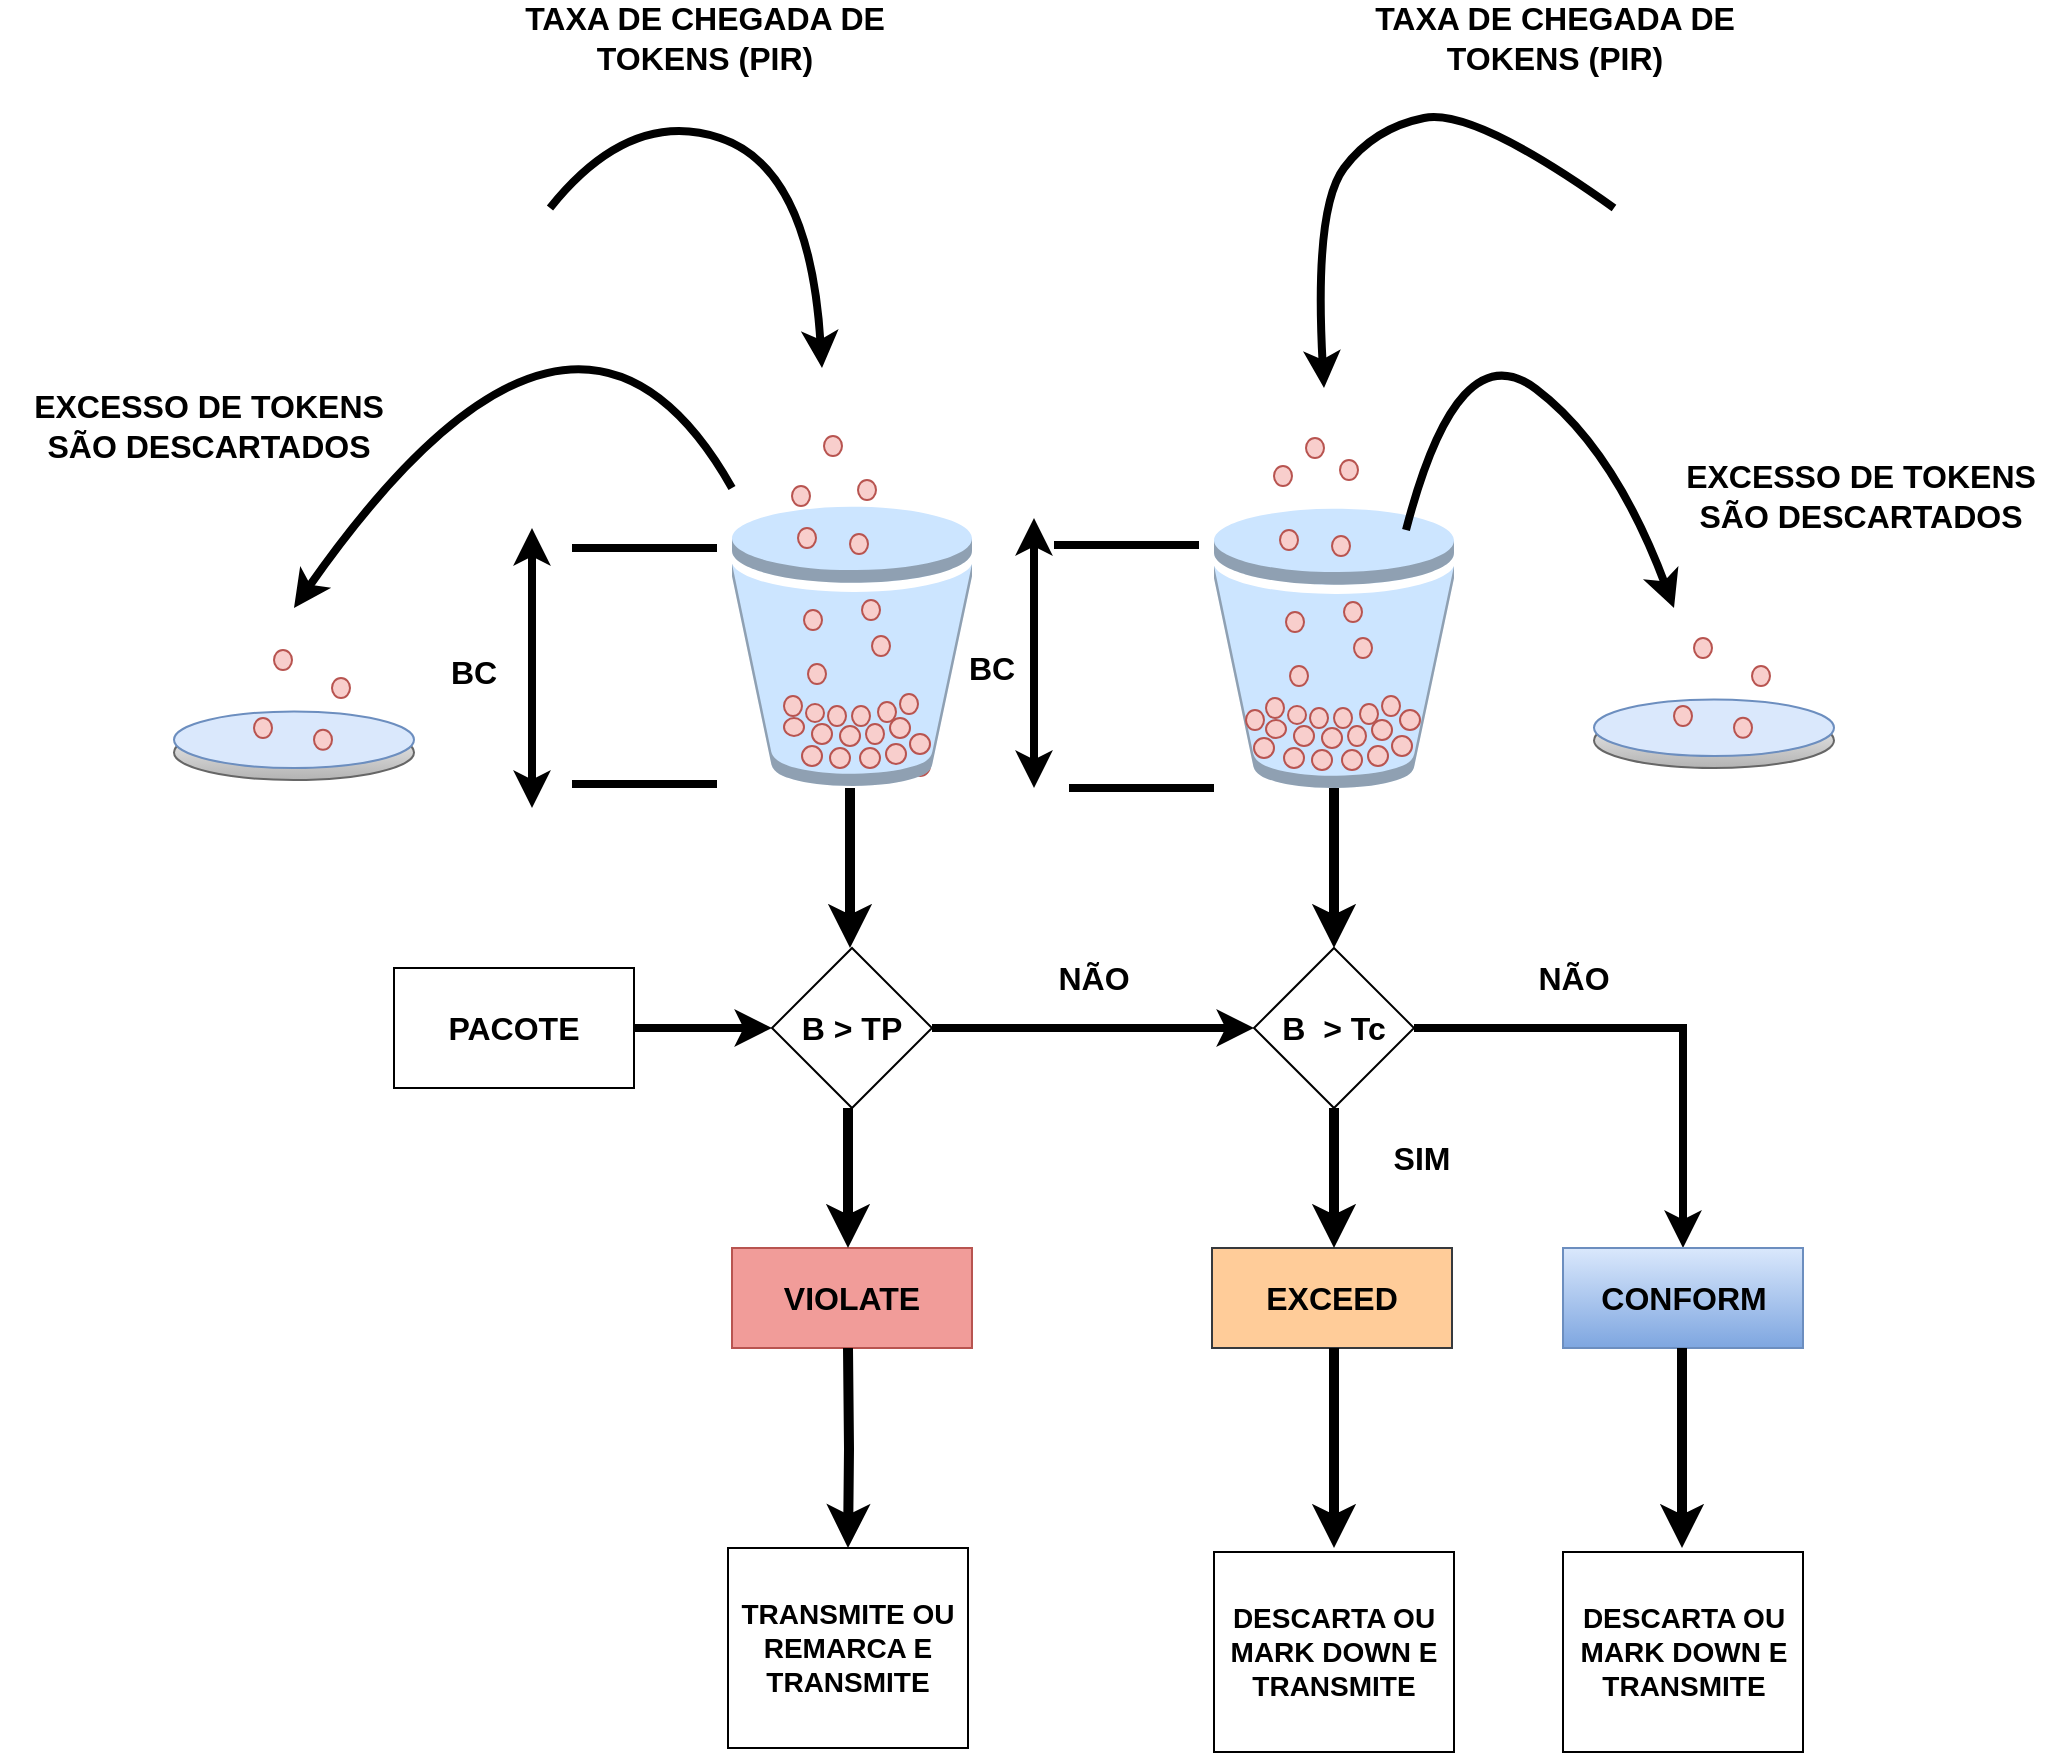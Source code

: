 <mxfile version="22.1.11" type="device">
  <diagram name="Página-1" id="gfXvwMwO8J3uMLfQ2I3N">
    <mxGraphModel dx="2005" dy="790" grid="1" gridSize="10" guides="1" tooltips="1" connect="1" arrows="1" fold="1" page="1" pageScale="1" pageWidth="827" pageHeight="1169" math="0" shadow="0">
      <root>
        <mxCell id="0" />
        <mxCell id="1" parent="0" />
        <mxCell id="si9-qn1wK8jNwR91AMCl-46" value="" style="edgeStyle=orthogonalEdgeStyle;rounded=0;orthogonalLoop=1;jettySize=auto;html=1;strokeWidth=5;" parent="1" source="I5zigu2aDJ0kDBNzwxJA-1" target="si9-qn1wK8jNwR91AMCl-47" edge="1">
          <mxGeometry relative="1" as="geometry">
            <mxPoint x="440" y="490" as="targetPoint" />
          </mxGeometry>
        </mxCell>
        <mxCell id="I5zigu2aDJ0kDBNzwxJA-1" value="" style="outlineConnect=0;dashed=0;verticalLabelPosition=bottom;verticalAlign=top;align=center;html=1;shape=mxgraph.aws3.bucket;fillColor=#cce5ff;strokeColor=#36393d;" parent="1" vertex="1">
          <mxGeometry x="380" y="320" width="120" height="140" as="geometry" />
        </mxCell>
        <mxCell id="I5zigu2aDJ0kDBNzwxJA-3" value="" style="ellipse;whiteSpace=wrap;html=1;aspect=fixed;fillColor=#f8cecc;strokeColor=#b85450;" parent="1" vertex="1">
          <mxGeometry x="400" y="435" width="10" height="10" as="geometry" />
        </mxCell>
        <mxCell id="I5zigu2aDJ0kDBNzwxJA-13" value="" style="ellipse;whiteSpace=wrap;html=1;aspect=fixed;fillColor=#f8cecc;strokeColor=#b85450;" parent="1" vertex="1">
          <mxGeometry x="444" y="441" width="10" height="10" as="geometry" />
        </mxCell>
        <mxCell id="I5zigu2aDJ0kDBNzwxJA-17" value="" style="ellipse;whiteSpace=wrap;html=1;aspect=fixed;fillColor=#f8cecc;strokeColor=#b85450;" parent="1" vertex="1">
          <mxGeometry x="415" y="440" width="10" height="10" as="geometry" />
        </mxCell>
        <mxCell id="I5zigu2aDJ0kDBNzwxJA-18" value="" style="ellipse;whiteSpace=wrap;html=1;aspect=fixed;fillColor=#f8cecc;strokeColor=#b85450;" parent="1" vertex="1">
          <mxGeometry x="429" y="441" width="10" height="10" as="geometry" />
        </mxCell>
        <mxCell id="I5zigu2aDJ0kDBNzwxJA-19" value="" style="ellipse;whiteSpace=wrap;html=1;aspect=fixed;fillColor=#f8cecc;strokeColor=#b85450;" parent="1" vertex="1">
          <mxGeometry x="457" y="439" width="10" height="10" as="geometry" />
        </mxCell>
        <mxCell id="I5zigu2aDJ0kDBNzwxJA-20" value="" style="ellipse;whiteSpace=wrap;html=1;aspect=fixed;fillColor=#f8cecc;strokeColor=#b85450;" parent="1" vertex="1">
          <mxGeometry x="469" y="434" width="10" height="10" as="geometry" />
        </mxCell>
        <mxCell id="I5zigu2aDJ0kDBNzwxJA-21" value="" style="ellipse;whiteSpace=wrap;html=1;aspect=fixed;fillColor=#f8cecc;strokeColor=#b85450;" parent="1" vertex="1">
          <mxGeometry x="459" y="426" width="10" height="10" as="geometry" />
        </mxCell>
        <mxCell id="I5zigu2aDJ0kDBNzwxJA-22" value="" style="ellipse;whiteSpace=wrap;html=1;aspect=fixed;fillColor=#f8cecc;strokeColor=#b85450;" parent="1" vertex="1">
          <mxGeometry x="447" y="429" width="9" height="10" as="geometry" />
        </mxCell>
        <mxCell id="I5zigu2aDJ0kDBNzwxJA-23" value="" style="ellipse;whiteSpace=wrap;html=1;aspect=fixed;fillColor=#f8cecc;strokeColor=#b85450;" parent="1" vertex="1">
          <mxGeometry x="434" y="430" width="10" height="10" as="geometry" />
        </mxCell>
        <mxCell id="I5zigu2aDJ0kDBNzwxJA-24" value="" style="ellipse;whiteSpace=wrap;html=1;aspect=fixed;fillColor=#f8cecc;strokeColor=#b85450;" parent="1" vertex="1">
          <mxGeometry x="420" y="429" width="10" height="10" as="geometry" />
        </mxCell>
        <mxCell id="I5zigu2aDJ0kDBNzwxJA-25" value="" style="ellipse;whiteSpace=wrap;html=1;aspect=fixed;fillColor=#f8cecc;strokeColor=#b85450;" parent="1" vertex="1">
          <mxGeometry x="406" y="426" width="10" height="9" as="geometry" />
        </mxCell>
        <mxCell id="I5zigu2aDJ0kDBNzwxJA-26" value="" style="ellipse;whiteSpace=wrap;html=1;aspect=fixed;fillColor=#f8cecc;strokeColor=#b85450;" parent="1" vertex="1">
          <mxGeometry x="473" y="421" width="10" height="10" as="geometry" />
        </mxCell>
        <mxCell id="I5zigu2aDJ0kDBNzwxJA-27" value="" style="ellipse;whiteSpace=wrap;html=1;aspect=fixed;fillColor=#f8cecc;strokeColor=#b85450;" parent="1" vertex="1">
          <mxGeometry x="396" y="421" width="9" height="10" as="geometry" />
        </mxCell>
        <mxCell id="I5zigu2aDJ0kDBNzwxJA-28" value="" style="ellipse;whiteSpace=wrap;html=1;aspect=fixed;fillColor=#f8cecc;strokeColor=#b85450;" parent="1" vertex="1">
          <mxGeometry x="406" y="415" width="9" height="10" as="geometry" />
        </mxCell>
        <mxCell id="I5zigu2aDJ0kDBNzwxJA-29" value="" style="ellipse;whiteSpace=wrap;html=1;aspect=fixed;fillColor=#f8cecc;strokeColor=#b85450;" parent="1" vertex="1">
          <mxGeometry x="417" y="419" width="9" height="9" as="geometry" />
        </mxCell>
        <mxCell id="I5zigu2aDJ0kDBNzwxJA-30" value="" style="ellipse;whiteSpace=wrap;html=1;aspect=fixed;fillColor=#f8cecc;strokeColor=#b85450;" parent="1" vertex="1">
          <mxGeometry x="428" y="420" width="9" height="10" as="geometry" />
        </mxCell>
        <mxCell id="I5zigu2aDJ0kDBNzwxJA-31" value="" style="ellipse;whiteSpace=wrap;html=1;aspect=fixed;fillColor=#f8cecc;strokeColor=#b85450;" parent="1" vertex="1">
          <mxGeometry x="440" y="420" width="9" height="10" as="geometry" />
        </mxCell>
        <mxCell id="I5zigu2aDJ0kDBNzwxJA-32" value="" style="ellipse;whiteSpace=wrap;html=1;aspect=fixed;fillColor=#f8cecc;strokeColor=#b85450;" parent="1" vertex="1">
          <mxGeometry x="453" y="418" width="9" height="10" as="geometry" />
        </mxCell>
        <mxCell id="I5zigu2aDJ0kDBNzwxJA-33" value="" style="ellipse;whiteSpace=wrap;html=1;aspect=fixed;fillColor=#f8cecc;strokeColor=#b85450;" parent="1" vertex="1">
          <mxGeometry x="464" y="414" width="9" height="10" as="geometry" />
        </mxCell>
        <mxCell id="I5zigu2aDJ0kDBNzwxJA-34" value="" style="ellipse;whiteSpace=wrap;html=1;aspect=fixed;fillColor=#f8cecc;strokeColor=#b85450;" parent="1" vertex="1">
          <mxGeometry x="418" y="399" width="9" height="10" as="geometry" />
        </mxCell>
        <mxCell id="I5zigu2aDJ0kDBNzwxJA-35" value="" style="ellipse;whiteSpace=wrap;html=1;aspect=fixed;fillColor=#f8cecc;strokeColor=#b85450;" parent="1" vertex="1">
          <mxGeometry x="450" y="385" width="9" height="10" as="geometry" />
        </mxCell>
        <mxCell id="I5zigu2aDJ0kDBNzwxJA-36" value="" style="ellipse;whiteSpace=wrap;html=1;aspect=fixed;fillColor=#f8cecc;strokeColor=#b85450;" parent="1" vertex="1">
          <mxGeometry x="416" y="372" width="9" height="10" as="geometry" />
        </mxCell>
        <mxCell id="I5zigu2aDJ0kDBNzwxJA-37" value="" style="ellipse;whiteSpace=wrap;html=1;aspect=fixed;fillColor=#f8cecc;strokeColor=#b85450;" parent="1" vertex="1">
          <mxGeometry x="445" y="367" width="9" height="10" as="geometry" />
        </mxCell>
        <mxCell id="I5zigu2aDJ0kDBNzwxJA-38" value="" style="ellipse;whiteSpace=wrap;html=1;aspect=fixed;fillColor=#f8cecc;strokeColor=#b85450;" parent="1" vertex="1">
          <mxGeometry x="439" y="334" width="9" height="10" as="geometry" />
        </mxCell>
        <mxCell id="I5zigu2aDJ0kDBNzwxJA-39" value="" style="ellipse;whiteSpace=wrap;html=1;aspect=fixed;fillColor=#f8cecc;strokeColor=#b85450;" parent="1" vertex="1">
          <mxGeometry x="413" y="331" width="9" height="10" as="geometry" />
        </mxCell>
        <mxCell id="I5zigu2aDJ0kDBNzwxJA-40" value="" style="ellipse;whiteSpace=wrap;html=1;aspect=fixed;fillColor=#f8cecc;strokeColor=#b85450;" parent="1" vertex="1">
          <mxGeometry x="410" y="299" width="9" height="10" as="geometry" />
        </mxCell>
        <mxCell id="I5zigu2aDJ0kDBNzwxJA-41" value="" style="ellipse;whiteSpace=wrap;html=1;aspect=fixed;fillColor=#f8cecc;strokeColor=#b85450;" parent="1" vertex="1">
          <mxGeometry x="426" y="285" width="9" height="10" as="geometry" />
        </mxCell>
        <mxCell id="I5zigu2aDJ0kDBNzwxJA-42" value="" style="ellipse;whiteSpace=wrap;html=1;aspect=fixed;fillColor=#f8cecc;strokeColor=#b85450;" parent="1" vertex="1">
          <mxGeometry x="443" y="296" width="9" height="10" as="geometry" />
        </mxCell>
        <mxCell id="I5zigu2aDJ0kDBNzwxJA-44" value="" style="curved=1;endArrow=classic;html=1;rounded=0;strokeWidth=4;" parent="1" edge="1">
          <mxGeometry width="50" height="50" relative="1" as="geometry">
            <mxPoint x="48" y="170" as="sourcePoint" />
            <mxPoint x="184" y="250" as="targetPoint" />
            <Array as="points">
              <mxPoint x="88" y="120" />
              <mxPoint x="178" y="150" />
            </Array>
          </mxGeometry>
        </mxCell>
        <mxCell id="I5zigu2aDJ0kDBNzwxJA-45" value="" style="endArrow=classic;startArrow=classic;html=1;rounded=0;strokeWidth=4;" parent="1" edge="1">
          <mxGeometry width="50" height="50" relative="1" as="geometry">
            <mxPoint x="290" y="460" as="sourcePoint" />
            <mxPoint x="290" y="325" as="targetPoint" />
          </mxGeometry>
        </mxCell>
        <mxCell id="I5zigu2aDJ0kDBNzwxJA-46" value="BC" style="text;html=1;strokeColor=none;fillColor=none;align=center;verticalAlign=middle;whiteSpace=wrap;rounded=0;fontSize=16;fontStyle=1" parent="1" vertex="1">
          <mxGeometry x="239" y="385" width="60" height="30" as="geometry" />
        </mxCell>
        <mxCell id="I5zigu2aDJ0kDBNzwxJA-47" value="" style="curved=1;endArrow=classic;html=1;rounded=0;strokeWidth=4;" parent="1" edge="1">
          <mxGeometry width="50" height="50" relative="1" as="geometry">
            <mxPoint x="476" y="331" as="sourcePoint" />
            <mxPoint x="610" y="370" as="targetPoint" />
            <Array as="points">
              <mxPoint x="502" y="231" />
              <mxPoint x="580" y="290" />
            </Array>
          </mxGeometry>
        </mxCell>
        <mxCell id="I5zigu2aDJ0kDBNzwxJA-49" value="" style="ellipse;whiteSpace=wrap;html=1;fillColor=#f5f5f5;strokeColor=#666666;gradientColor=#b3b3b3;" parent="1" vertex="1">
          <mxGeometry x="570" y="422.5" width="120" height="27.5" as="geometry" />
        </mxCell>
        <mxCell id="I5zigu2aDJ0kDBNzwxJA-48" value="" style="ellipse;whiteSpace=wrap;html=1;fillColor=#dae8fc;strokeColor=#6c8ebf;" parent="1" vertex="1">
          <mxGeometry x="570" y="415.75" width="120" height="28.25" as="geometry" />
        </mxCell>
        <mxCell id="I5zigu2aDJ0kDBNzwxJA-50" value="" style="ellipse;whiteSpace=wrap;html=1;aspect=fixed;fillColor=#f8cecc;strokeColor=#b85450;" parent="1" vertex="1">
          <mxGeometry x="620" y="385" width="9" height="10" as="geometry" />
        </mxCell>
        <mxCell id="I5zigu2aDJ0kDBNzwxJA-51" value="" style="ellipse;whiteSpace=wrap;html=1;aspect=fixed;fillColor=#f8cecc;strokeColor=#b85450;" parent="1" vertex="1">
          <mxGeometry x="610" y="419" width="9" height="10" as="geometry" />
        </mxCell>
        <mxCell id="I5zigu2aDJ0kDBNzwxJA-52" value="" style="ellipse;whiteSpace=wrap;html=1;aspect=fixed;fillColor=#f8cecc;strokeColor=#b85450;" parent="1" vertex="1">
          <mxGeometry x="640" y="424.88" width="9" height="10" as="geometry" />
        </mxCell>
        <mxCell id="I5zigu2aDJ0kDBNzwxJA-53" value="" style="ellipse;whiteSpace=wrap;html=1;aspect=fixed;fillColor=#f8cecc;strokeColor=#b85450;" parent="1" vertex="1">
          <mxGeometry x="649" y="399" width="9" height="10" as="geometry" />
        </mxCell>
        <mxCell id="I5zigu2aDJ0kDBNzwxJA-54" value="EXCESSO DE TOKENS SÃO DESCARTADOS" style="text;html=1;strokeColor=none;fillColor=none;align=center;verticalAlign=middle;whiteSpace=wrap;rounded=0;fontSize=16;fontStyle=1" parent="1" vertex="1">
          <mxGeometry x="600" y="299" width="206.5" height="30" as="geometry" />
        </mxCell>
        <mxCell id="si9-qn1wK8jNwR91AMCl-6" value="" style="ellipse;whiteSpace=wrap;html=1;aspect=fixed;fillColor=#f8cecc;strokeColor=#b85450;" parent="1" vertex="1">
          <mxGeometry x="228" y="444" width="10" height="10" as="geometry" />
        </mxCell>
        <mxCell id="si9-qn1wK8jNwR91AMCl-7" value="" style="ellipse;whiteSpace=wrap;html=1;aspect=fixed;fillColor=#f8cecc;strokeColor=#b85450;" parent="1" vertex="1">
          <mxGeometry x="218" y="436" width="10" height="10" as="geometry" />
        </mxCell>
        <mxCell id="si9-qn1wK8jNwR91AMCl-8" value="" style="ellipse;whiteSpace=wrap;html=1;aspect=fixed;fillColor=#f8cecc;strokeColor=#b85450;" parent="1" vertex="1">
          <mxGeometry x="206" y="439" width="9" height="10" as="geometry" />
        </mxCell>
        <mxCell id="si9-qn1wK8jNwR91AMCl-9" value="" style="ellipse;whiteSpace=wrap;html=1;aspect=fixed;fillColor=#f8cecc;strokeColor=#b85450;" parent="1" vertex="1">
          <mxGeometry x="193" y="440" width="10" height="10" as="geometry" />
        </mxCell>
        <mxCell id="si9-qn1wK8jNwR91AMCl-10" value="" style="ellipse;whiteSpace=wrap;html=1;aspect=fixed;fillColor=#f8cecc;strokeColor=#b85450;" parent="1" vertex="1">
          <mxGeometry x="179" y="439" width="10" height="10" as="geometry" />
        </mxCell>
        <mxCell id="si9-qn1wK8jNwR91AMCl-11" value="" style="ellipse;whiteSpace=wrap;html=1;aspect=fixed;fillColor=#f8cecc;strokeColor=#b85450;" parent="1" vertex="1">
          <mxGeometry x="165" y="436" width="10" height="9" as="geometry" />
        </mxCell>
        <mxCell id="si9-qn1wK8jNwR91AMCl-12" value="" style="ellipse;whiteSpace=wrap;html=1;aspect=fixed;fillColor=#f8cecc;strokeColor=#b85450;" parent="1" vertex="1">
          <mxGeometry x="165" y="425" width="9" height="10" as="geometry" />
        </mxCell>
        <mxCell id="si9-qn1wK8jNwR91AMCl-13" value="" style="ellipse;whiteSpace=wrap;html=1;aspect=fixed;fillColor=#f8cecc;strokeColor=#b85450;" parent="1" vertex="1">
          <mxGeometry x="176" y="429" width="9" height="9" as="geometry" />
        </mxCell>
        <mxCell id="si9-qn1wK8jNwR91AMCl-14" value="" style="ellipse;whiteSpace=wrap;html=1;aspect=fixed;fillColor=#f8cecc;strokeColor=#b85450;" parent="1" vertex="1">
          <mxGeometry x="187" y="430" width="9" height="10" as="geometry" />
        </mxCell>
        <mxCell id="si9-qn1wK8jNwR91AMCl-15" value="" style="ellipse;whiteSpace=wrap;html=1;aspect=fixed;fillColor=#f8cecc;strokeColor=#b85450;" parent="1" vertex="1">
          <mxGeometry x="199" y="430" width="9" height="10" as="geometry" />
        </mxCell>
        <mxCell id="si9-qn1wK8jNwR91AMCl-16" value="" style="ellipse;whiteSpace=wrap;html=1;aspect=fixed;fillColor=#f8cecc;strokeColor=#b85450;" parent="1" vertex="1">
          <mxGeometry x="212" y="428" width="9" height="10" as="geometry" />
        </mxCell>
        <mxCell id="si9-qn1wK8jNwR91AMCl-17" value="" style="ellipse;whiteSpace=wrap;html=1;aspect=fixed;fillColor=#f8cecc;strokeColor=#b85450;" parent="1" vertex="1">
          <mxGeometry x="223" y="424" width="9" height="10" as="geometry" />
        </mxCell>
        <mxCell id="si9-qn1wK8jNwR91AMCl-18" value="" style="ellipse;whiteSpace=wrap;html=1;aspect=fixed;fillColor=#f8cecc;strokeColor=#b85450;" parent="1" vertex="1">
          <mxGeometry x="177" y="409" width="9" height="10" as="geometry" />
        </mxCell>
        <mxCell id="si9-qn1wK8jNwR91AMCl-19" value="" style="ellipse;whiteSpace=wrap;html=1;aspect=fixed;fillColor=#f8cecc;strokeColor=#b85450;" parent="1" vertex="1">
          <mxGeometry x="209" y="395" width="9" height="10" as="geometry" />
        </mxCell>
        <mxCell id="si9-qn1wK8jNwR91AMCl-20" value="" style="ellipse;whiteSpace=wrap;html=1;aspect=fixed;fillColor=#f8cecc;strokeColor=#b85450;" parent="1" vertex="1">
          <mxGeometry x="175" y="382" width="9" height="10" as="geometry" />
        </mxCell>
        <mxCell id="si9-qn1wK8jNwR91AMCl-21" value="" style="ellipse;whiteSpace=wrap;html=1;aspect=fixed;fillColor=#f8cecc;strokeColor=#b85450;" parent="1" vertex="1">
          <mxGeometry x="204" y="377" width="9" height="10" as="geometry" />
        </mxCell>
        <mxCell id="si9-qn1wK8jNwR91AMCl-22" value="" style="ellipse;whiteSpace=wrap;html=1;aspect=fixed;fillColor=#f8cecc;strokeColor=#b85450;" parent="1" vertex="1">
          <mxGeometry x="198" y="344" width="9" height="10" as="geometry" />
        </mxCell>
        <mxCell id="si9-qn1wK8jNwR91AMCl-23" value="" style="ellipse;whiteSpace=wrap;html=1;aspect=fixed;fillColor=#f8cecc;strokeColor=#b85450;" parent="1" vertex="1">
          <mxGeometry x="172" y="341" width="9" height="10" as="geometry" />
        </mxCell>
        <mxCell id="si9-qn1wK8jNwR91AMCl-24" value="" style="ellipse;whiteSpace=wrap;html=1;aspect=fixed;fillColor=#f8cecc;strokeColor=#b85450;" parent="1" vertex="1">
          <mxGeometry x="169" y="309" width="9" height="10" as="geometry" />
        </mxCell>
        <mxCell id="si9-qn1wK8jNwR91AMCl-26" value="" style="ellipse;whiteSpace=wrap;html=1;aspect=fixed;fillColor=#f8cecc;strokeColor=#b85450;" parent="1" vertex="1">
          <mxGeometry x="202" y="306" width="9" height="10" as="geometry" />
        </mxCell>
        <mxCell id="si9-qn1wK8jNwR91AMCl-31" value="" style="endArrow=none;html=1;rounded=0;strokeWidth=4;" parent="1" edge="1">
          <mxGeometry width="50" height="50" relative="1" as="geometry">
            <mxPoint x="372.5" y="338.5" as="sourcePoint" />
            <mxPoint x="300" y="338.5" as="targetPoint" />
          </mxGeometry>
        </mxCell>
        <mxCell id="si9-qn1wK8jNwR91AMCl-32" value="" style="endArrow=none;html=1;rounded=0;strokeWidth=4;" parent="1" edge="1">
          <mxGeometry width="50" height="50" relative="1" as="geometry">
            <mxPoint x="380" y="460" as="sourcePoint" />
            <mxPoint x="307.5" y="460" as="targetPoint" />
          </mxGeometry>
        </mxCell>
        <mxCell id="si9-qn1wK8jNwR91AMCl-33" value="BC" style="text;html=1;strokeColor=none;fillColor=none;align=center;verticalAlign=middle;whiteSpace=wrap;rounded=0;fontSize=16;fontStyle=1" parent="1" vertex="1">
          <mxGeometry x="-20" y="387" width="60" height="30" as="geometry" />
        </mxCell>
        <mxCell id="si9-qn1wK8jNwR91AMCl-35" value="TAXA DE CHEGADA DE TOKENS (PIR)" style="text;html=1;strokeColor=none;fillColor=none;align=center;verticalAlign=middle;whiteSpace=wrap;rounded=0;fontSize=16;fontStyle=1" parent="1" vertex="1">
          <mxGeometry x="21.5" y="70" width="206.5" height="30" as="geometry" />
        </mxCell>
        <mxCell id="si9-qn1wK8jNwR91AMCl-39" value="" style="edgeStyle=orthogonalEdgeStyle;rounded=0;orthogonalLoop=1;jettySize=auto;html=1;strokeWidth=4;" parent="1" source="si9-qn1wK8jNwR91AMCl-37" target="si9-qn1wK8jNwR91AMCl-38" edge="1">
          <mxGeometry relative="1" as="geometry" />
        </mxCell>
        <mxCell id="si9-qn1wK8jNwR91AMCl-37" value="&lt;font style=&quot;font-size: 16px;&quot;&gt;&lt;b&gt;PACOTE&lt;/b&gt;&lt;/font&gt;" style="rounded=0;whiteSpace=wrap;html=1;" parent="1" vertex="1">
          <mxGeometry x="-30" y="550" width="120" height="60" as="geometry" />
        </mxCell>
        <mxCell id="si9-qn1wK8jNwR91AMCl-48" value="" style="edgeStyle=orthogonalEdgeStyle;rounded=0;orthogonalLoop=1;jettySize=auto;html=1;strokeWidth=4;" parent="1" source="si9-qn1wK8jNwR91AMCl-38" target="si9-qn1wK8jNwR91AMCl-47" edge="1">
          <mxGeometry relative="1" as="geometry" />
        </mxCell>
        <mxCell id="si9-qn1wK8jNwR91AMCl-38" value="&lt;font style=&quot;font-size: 16px;&quot;&gt;&lt;b&gt;B &amp;gt; TP&lt;/b&gt;&lt;/font&gt;" style="rhombus;whiteSpace=wrap;html=1;" parent="1" vertex="1">
          <mxGeometry x="159" y="540" width="80" height="80" as="geometry" />
        </mxCell>
        <mxCell id="si9-qn1wK8jNwR91AMCl-56" value="" style="edgeStyle=orthogonalEdgeStyle;rounded=0;orthogonalLoop=1;jettySize=auto;html=1;entryX=0.5;entryY=0;entryDx=0;entryDy=0;strokeWidth=4;" parent="1" source="si9-qn1wK8jNwR91AMCl-47" target="si9-qn1wK8jNwR91AMCl-54" edge="1">
          <mxGeometry relative="1" as="geometry">
            <mxPoint x="620" y="580" as="targetPoint" />
          </mxGeometry>
        </mxCell>
        <mxCell id="si9-qn1wK8jNwR91AMCl-47" value="&lt;font style=&quot;font-size: 16px;&quot;&gt;&lt;b&gt;B&amp;nbsp; &amp;gt; Tc&lt;/b&gt;&lt;/font&gt;" style="rhombus;whiteSpace=wrap;html=1;" parent="1" vertex="1">
          <mxGeometry x="400" y="540" width="80" height="80" as="geometry" />
        </mxCell>
        <mxCell id="si9-qn1wK8jNwR91AMCl-52" value="&lt;font style=&quot;font-size: 16px;&quot;&gt;&lt;b&gt;EXCEED&lt;/b&gt;&lt;/font&gt;" style="rounded=0;whiteSpace=wrap;html=1;fillColor=#ffcc99;strokeColor=#36393d;" parent="1" vertex="1">
          <mxGeometry x="379" y="690" width="120" height="50" as="geometry" />
        </mxCell>
        <mxCell id="si9-qn1wK8jNwR91AMCl-53" value="&lt;font style=&quot;font-size: 16px;&quot;&gt;&lt;b&gt;VIOLATE&lt;/b&gt;&lt;/font&gt;" style="rounded=0;whiteSpace=wrap;html=1;fillColor=#F19C99;strokeColor=#b85450;" parent="1" vertex="1">
          <mxGeometry x="139" y="690" width="120" height="50" as="geometry" />
        </mxCell>
        <mxCell id="si9-qn1wK8jNwR91AMCl-54" value="&lt;font style=&quot;font-size: 16px;&quot;&gt;&lt;b&gt;CONFORM&lt;/b&gt;&lt;/font&gt;" style="rounded=0;whiteSpace=wrap;html=1;fillColor=#dae8fc;gradientColor=#7ea6e0;strokeColor=#6c8ebf;" parent="1" vertex="1">
          <mxGeometry x="554.5" y="690" width="120" height="50" as="geometry" />
        </mxCell>
        <mxCell id="si9-qn1wK8jNwR91AMCl-60" value="" style="edgeStyle=orthogonalEdgeStyle;rounded=0;orthogonalLoop=1;jettySize=auto;html=1;strokeWidth=5;" parent="1" edge="1">
          <mxGeometry relative="1" as="geometry">
            <mxPoint x="440" y="620" as="sourcePoint" />
            <mxPoint x="440" y="690" as="targetPoint" />
          </mxGeometry>
        </mxCell>
        <mxCell id="si9-qn1wK8jNwR91AMCl-61" value="" style="edgeStyle=orthogonalEdgeStyle;rounded=0;orthogonalLoop=1;jettySize=auto;html=1;strokeWidth=5;" parent="1" edge="1">
          <mxGeometry relative="1" as="geometry">
            <mxPoint x="197" y="620" as="sourcePoint" />
            <mxPoint x="197" y="690" as="targetPoint" />
          </mxGeometry>
        </mxCell>
        <mxCell id="si9-qn1wK8jNwR91AMCl-62" value="&lt;font style=&quot;font-size: 14px;&quot;&gt;&lt;b&gt;TRANSMITE OU REMARCA E TRANSMITE&lt;/b&gt;&lt;/font&gt;" style="rounded=0;whiteSpace=wrap;html=1;" parent="1" vertex="1">
          <mxGeometry x="137" y="840" width="120" height="100" as="geometry" />
        </mxCell>
        <mxCell id="si9-qn1wK8jNwR91AMCl-63" value="&lt;font style=&quot;font-size: 14px;&quot;&gt;&lt;b&gt;DESCARTA OU MARK DOWN E TRANSMITE&lt;/b&gt;&lt;/font&gt;" style="rounded=0;whiteSpace=wrap;html=1;" parent="1" vertex="1">
          <mxGeometry x="554.5" y="842" width="120" height="100" as="geometry" />
        </mxCell>
        <mxCell id="si9-qn1wK8jNwR91AMCl-64" value="&lt;font style=&quot;font-size: 14px;&quot;&gt;&lt;b&gt;DESCARTA OU MARK DOWN E TRANSMITE&lt;/b&gt;&lt;/font&gt;" style="rounded=0;whiteSpace=wrap;html=1;" parent="1" vertex="1">
          <mxGeometry x="380" y="842" width="120" height="100" as="geometry" />
        </mxCell>
        <mxCell id="si9-qn1wK8jNwR91AMCl-65" value="" style="edgeStyle=orthogonalEdgeStyle;rounded=0;orthogonalLoop=1;jettySize=auto;html=1;strokeWidth=5;entryX=0.5;entryY=0;entryDx=0;entryDy=0;" parent="1" target="si9-qn1wK8jNwR91AMCl-62" edge="1">
          <mxGeometry relative="1" as="geometry">
            <mxPoint x="197" y="740" as="sourcePoint" />
            <mxPoint x="197" y="810" as="targetPoint" />
          </mxGeometry>
        </mxCell>
        <mxCell id="si9-qn1wK8jNwR91AMCl-66" value="" style="edgeStyle=orthogonalEdgeStyle;rounded=0;orthogonalLoop=1;jettySize=auto;html=1;strokeWidth=5;entryX=0.5;entryY=0;entryDx=0;entryDy=0;" parent="1" edge="1">
          <mxGeometry relative="1" as="geometry">
            <mxPoint x="440" y="740" as="sourcePoint" />
            <mxPoint x="440" y="840" as="targetPoint" />
          </mxGeometry>
        </mxCell>
        <mxCell id="si9-qn1wK8jNwR91AMCl-67" value="" style="edgeStyle=orthogonalEdgeStyle;rounded=0;orthogonalLoop=1;jettySize=auto;html=1;strokeWidth=5;entryX=0.5;entryY=0;entryDx=0;entryDy=0;" parent="1" edge="1">
          <mxGeometry relative="1" as="geometry">
            <mxPoint x="614" y="740" as="sourcePoint" />
            <mxPoint x="614" y="840" as="targetPoint" />
          </mxGeometry>
        </mxCell>
        <mxCell id="FZpDeppqZuRJlLYiNd4R-2" value="" style="edgeStyle=orthogonalEdgeStyle;rounded=0;orthogonalLoop=1;jettySize=auto;html=1;strokeWidth=5;" parent="1" edge="1">
          <mxGeometry relative="1" as="geometry">
            <mxPoint x="198" y="540" as="targetPoint" />
            <mxPoint x="198" y="460" as="sourcePoint" />
          </mxGeometry>
        </mxCell>
        <mxCell id="FZpDeppqZuRJlLYiNd4R-34" value="" style="outlineConnect=0;dashed=0;verticalLabelPosition=bottom;verticalAlign=top;align=center;html=1;shape=mxgraph.aws3.bucket;fillColor=#cce5ff;strokeColor=#36393d;" parent="1" vertex="1">
          <mxGeometry x="139" y="319" width="120" height="140" as="geometry" />
        </mxCell>
        <mxCell id="FZpDeppqZuRJlLYiNd4R-35" value="" style="ellipse;whiteSpace=wrap;html=1;aspect=fixed;fillColor=#f8cecc;strokeColor=#b85450;" parent="1" vertex="1">
          <mxGeometry x="203" y="440" width="10" height="10" as="geometry" />
        </mxCell>
        <mxCell id="FZpDeppqZuRJlLYiNd4R-36" value="" style="ellipse;whiteSpace=wrap;html=1;aspect=fixed;fillColor=#f8cecc;strokeColor=#b85450;" parent="1" vertex="1">
          <mxGeometry x="174" y="439" width="10" height="10" as="geometry" />
        </mxCell>
        <mxCell id="FZpDeppqZuRJlLYiNd4R-37" value="" style="ellipse;whiteSpace=wrap;html=1;aspect=fixed;fillColor=#f8cecc;strokeColor=#b85450;" parent="1" vertex="1">
          <mxGeometry x="188" y="440" width="10" height="10" as="geometry" />
        </mxCell>
        <mxCell id="FZpDeppqZuRJlLYiNd4R-38" value="" style="ellipse;whiteSpace=wrap;html=1;aspect=fixed;fillColor=#f8cecc;strokeColor=#b85450;" parent="1" vertex="1">
          <mxGeometry x="216" y="438" width="10" height="10" as="geometry" />
        </mxCell>
        <mxCell id="FZpDeppqZuRJlLYiNd4R-39" value="" style="ellipse;whiteSpace=wrap;html=1;aspect=fixed;fillColor=#f8cecc;strokeColor=#b85450;" parent="1" vertex="1">
          <mxGeometry x="228" y="433" width="10" height="10" as="geometry" />
        </mxCell>
        <mxCell id="FZpDeppqZuRJlLYiNd4R-40" value="" style="ellipse;whiteSpace=wrap;html=1;aspect=fixed;fillColor=#f8cecc;strokeColor=#b85450;" parent="1" vertex="1">
          <mxGeometry x="218" y="425" width="10" height="10" as="geometry" />
        </mxCell>
        <mxCell id="FZpDeppqZuRJlLYiNd4R-41" value="" style="ellipse;whiteSpace=wrap;html=1;aspect=fixed;fillColor=#f8cecc;strokeColor=#b85450;" parent="1" vertex="1">
          <mxGeometry x="206" y="428" width="9" height="10" as="geometry" />
        </mxCell>
        <mxCell id="FZpDeppqZuRJlLYiNd4R-42" value="" style="ellipse;whiteSpace=wrap;html=1;aspect=fixed;fillColor=#f8cecc;strokeColor=#b85450;" parent="1" vertex="1">
          <mxGeometry x="193" y="429" width="10" height="10" as="geometry" />
        </mxCell>
        <mxCell id="FZpDeppqZuRJlLYiNd4R-43" value="" style="ellipse;whiteSpace=wrap;html=1;aspect=fixed;fillColor=#f8cecc;strokeColor=#b85450;" parent="1" vertex="1">
          <mxGeometry x="179" y="428" width="10" height="10" as="geometry" />
        </mxCell>
        <mxCell id="FZpDeppqZuRJlLYiNd4R-44" value="" style="ellipse;whiteSpace=wrap;html=1;aspect=fixed;fillColor=#f8cecc;strokeColor=#b85450;" parent="1" vertex="1">
          <mxGeometry x="165" y="425" width="10" height="9" as="geometry" />
        </mxCell>
        <mxCell id="FZpDeppqZuRJlLYiNd4R-45" value="" style="ellipse;whiteSpace=wrap;html=1;aspect=fixed;fillColor=#f8cecc;strokeColor=#b85450;" parent="1" vertex="1">
          <mxGeometry x="165" y="414" width="9" height="10" as="geometry" />
        </mxCell>
        <mxCell id="FZpDeppqZuRJlLYiNd4R-46" value="" style="ellipse;whiteSpace=wrap;html=1;aspect=fixed;fillColor=#f8cecc;strokeColor=#b85450;" parent="1" vertex="1">
          <mxGeometry x="176" y="418" width="9" height="9" as="geometry" />
        </mxCell>
        <mxCell id="FZpDeppqZuRJlLYiNd4R-47" value="" style="ellipse;whiteSpace=wrap;html=1;aspect=fixed;fillColor=#f8cecc;strokeColor=#b85450;" parent="1" vertex="1">
          <mxGeometry x="187" y="419" width="9" height="10" as="geometry" />
        </mxCell>
        <mxCell id="FZpDeppqZuRJlLYiNd4R-48" value="" style="ellipse;whiteSpace=wrap;html=1;aspect=fixed;fillColor=#f8cecc;strokeColor=#b85450;" parent="1" vertex="1">
          <mxGeometry x="199" y="419" width="9" height="10" as="geometry" />
        </mxCell>
        <mxCell id="FZpDeppqZuRJlLYiNd4R-49" value="" style="ellipse;whiteSpace=wrap;html=1;aspect=fixed;fillColor=#f8cecc;strokeColor=#b85450;" parent="1" vertex="1">
          <mxGeometry x="212" y="417" width="9" height="10" as="geometry" />
        </mxCell>
        <mxCell id="FZpDeppqZuRJlLYiNd4R-50" value="" style="ellipse;whiteSpace=wrap;html=1;aspect=fixed;fillColor=#f8cecc;strokeColor=#b85450;" parent="1" vertex="1">
          <mxGeometry x="223" y="413" width="9" height="10" as="geometry" />
        </mxCell>
        <mxCell id="FZpDeppqZuRJlLYiNd4R-51" value="" style="ellipse;whiteSpace=wrap;html=1;aspect=fixed;fillColor=#f8cecc;strokeColor=#b85450;" parent="1" vertex="1">
          <mxGeometry x="177" y="398" width="9" height="10" as="geometry" />
        </mxCell>
        <mxCell id="FZpDeppqZuRJlLYiNd4R-52" value="" style="ellipse;whiteSpace=wrap;html=1;aspect=fixed;fillColor=#f8cecc;strokeColor=#b85450;" parent="1" vertex="1">
          <mxGeometry x="209" y="384" width="9" height="10" as="geometry" />
        </mxCell>
        <mxCell id="FZpDeppqZuRJlLYiNd4R-53" value="" style="ellipse;whiteSpace=wrap;html=1;aspect=fixed;fillColor=#f8cecc;strokeColor=#b85450;" parent="1" vertex="1">
          <mxGeometry x="175" y="371" width="9" height="10" as="geometry" />
        </mxCell>
        <mxCell id="FZpDeppqZuRJlLYiNd4R-54" value="" style="ellipse;whiteSpace=wrap;html=1;aspect=fixed;fillColor=#f8cecc;strokeColor=#b85450;" parent="1" vertex="1">
          <mxGeometry x="204" y="366" width="9" height="10" as="geometry" />
        </mxCell>
        <mxCell id="FZpDeppqZuRJlLYiNd4R-55" value="" style="ellipse;whiteSpace=wrap;html=1;aspect=fixed;fillColor=#f8cecc;strokeColor=#b85450;" parent="1" vertex="1">
          <mxGeometry x="198" y="333" width="9" height="10" as="geometry" />
        </mxCell>
        <mxCell id="FZpDeppqZuRJlLYiNd4R-56" value="" style="ellipse;whiteSpace=wrap;html=1;aspect=fixed;fillColor=#f8cecc;strokeColor=#b85450;" parent="1" vertex="1">
          <mxGeometry x="172" y="330" width="9" height="10" as="geometry" />
        </mxCell>
        <mxCell id="FZpDeppqZuRJlLYiNd4R-58" value="" style="ellipse;whiteSpace=wrap;html=1;aspect=fixed;fillColor=#f8cecc;strokeColor=#b85450;" parent="1" vertex="1">
          <mxGeometry x="185" y="284" width="9" height="10" as="geometry" />
        </mxCell>
        <mxCell id="FZpDeppqZuRJlLYiNd4R-60" value="" style="endArrow=classic;startArrow=classic;html=1;rounded=0;strokeWidth=4;" parent="1" edge="1">
          <mxGeometry width="50" height="50" relative="1" as="geometry">
            <mxPoint x="39" y="470" as="sourcePoint" />
            <mxPoint x="39" y="330" as="targetPoint" />
          </mxGeometry>
        </mxCell>
        <mxCell id="FZpDeppqZuRJlLYiNd4R-61" value="" style="endArrow=none;html=1;rounded=0;strokeWidth=4;" parent="1" edge="1">
          <mxGeometry width="50" height="50" relative="1" as="geometry">
            <mxPoint x="131.5" y="340" as="sourcePoint" />
            <mxPoint x="59" y="340" as="targetPoint" />
          </mxGeometry>
        </mxCell>
        <mxCell id="FZpDeppqZuRJlLYiNd4R-62" value="" style="endArrow=none;html=1;rounded=0;strokeWidth=4;" parent="1" edge="1">
          <mxGeometry width="50" height="50" relative="1" as="geometry">
            <mxPoint x="131.5" y="458" as="sourcePoint" />
            <mxPoint x="59" y="458" as="targetPoint" />
          </mxGeometry>
        </mxCell>
        <mxCell id="FZpDeppqZuRJlLYiNd4R-64" value="" style="curved=1;endArrow=classic;html=1;rounded=0;strokeWidth=4;" parent="1" edge="1">
          <mxGeometry width="50" height="50" relative="1" as="geometry">
            <mxPoint x="139" y="310" as="sourcePoint" />
            <mxPoint x="-80" y="370" as="targetPoint" />
            <Array as="points">
              <mxPoint x="60" y="170" />
            </Array>
          </mxGeometry>
        </mxCell>
        <mxCell id="FZpDeppqZuRJlLYiNd4R-66" value="" style="ellipse;whiteSpace=wrap;html=1;fillColor=#f5f5f5;strokeColor=#666666;gradientColor=#b3b3b3;" parent="1" vertex="1">
          <mxGeometry x="-140" y="428.5" width="120" height="27.5" as="geometry" />
        </mxCell>
        <mxCell id="FZpDeppqZuRJlLYiNd4R-67" value="" style="ellipse;whiteSpace=wrap;html=1;fillColor=#dae8fc;strokeColor=#6c8ebf;" parent="1" vertex="1">
          <mxGeometry x="-140" y="421.75" width="120" height="28.25" as="geometry" />
        </mxCell>
        <mxCell id="FZpDeppqZuRJlLYiNd4R-68" value="" style="ellipse;whiteSpace=wrap;html=1;aspect=fixed;fillColor=#f8cecc;strokeColor=#b85450;" parent="1" vertex="1">
          <mxGeometry x="-90" y="391" width="9" height="10" as="geometry" />
        </mxCell>
        <mxCell id="FZpDeppqZuRJlLYiNd4R-69" value="" style="ellipse;whiteSpace=wrap;html=1;aspect=fixed;fillColor=#f8cecc;strokeColor=#b85450;" parent="1" vertex="1">
          <mxGeometry x="-100" y="425" width="9" height="10" as="geometry" />
        </mxCell>
        <mxCell id="FZpDeppqZuRJlLYiNd4R-70" value="" style="ellipse;whiteSpace=wrap;html=1;aspect=fixed;fillColor=#f8cecc;strokeColor=#b85450;" parent="1" vertex="1">
          <mxGeometry x="-70" y="430.88" width="9" height="10" as="geometry" />
        </mxCell>
        <mxCell id="FZpDeppqZuRJlLYiNd4R-71" value="" style="ellipse;whiteSpace=wrap;html=1;aspect=fixed;fillColor=#f8cecc;strokeColor=#b85450;" parent="1" vertex="1">
          <mxGeometry x="-61" y="405" width="9" height="10" as="geometry" />
        </mxCell>
        <mxCell id="iXuMFbJQTmoZxaN2nt2q-1" value="" style="curved=1;endArrow=classic;html=1;rounded=0;strokeWidth=4;" parent="1" edge="1">
          <mxGeometry width="50" height="50" relative="1" as="geometry">
            <mxPoint x="580" y="170" as="sourcePoint" />
            <mxPoint x="435" y="260" as="targetPoint" />
            <Array as="points">
              <mxPoint x="510" y="120" />
              <mxPoint x="460" y="130" />
              <mxPoint x="430" y="170" />
            </Array>
          </mxGeometry>
        </mxCell>
        <mxCell id="iXuMFbJQTmoZxaN2nt2q-2" value="EXCESSO DE TOKENS SÃO DESCARTADOS" style="text;html=1;strokeColor=none;fillColor=none;align=center;verticalAlign=middle;whiteSpace=wrap;rounded=0;fontSize=16;fontStyle=1" parent="1" vertex="1">
          <mxGeometry x="-226.5" y="264" width="206.5" height="30" as="geometry" />
        </mxCell>
        <mxCell id="iXuMFbJQTmoZxaN2nt2q-3" value="TAXA DE CHEGADA DE TOKENS (PIR)" style="text;html=1;strokeColor=none;fillColor=none;align=center;verticalAlign=middle;whiteSpace=wrap;rounded=0;fontSize=16;fontStyle=1" parent="1" vertex="1">
          <mxGeometry x="447" y="70" width="206.5" height="30" as="geometry" />
        </mxCell>
        <mxCell id="iXuMFbJQTmoZxaN2nt2q-4" value="NÃO" style="text;html=1;strokeColor=none;fillColor=none;align=center;verticalAlign=middle;whiteSpace=wrap;rounded=0;fontSize=16;fontStyle=1" parent="1" vertex="1">
          <mxGeometry x="290" y="540" width="60" height="30" as="geometry" />
        </mxCell>
        <mxCell id="iXuMFbJQTmoZxaN2nt2q-5" value="NÃO" style="text;html=1;strokeColor=none;fillColor=none;align=center;verticalAlign=middle;whiteSpace=wrap;rounded=0;fontSize=16;fontStyle=1" parent="1" vertex="1">
          <mxGeometry x="530" y="540" width="60" height="30" as="geometry" />
        </mxCell>
        <mxCell id="iXuMFbJQTmoZxaN2nt2q-6" value="SIM" style="text;html=1;strokeColor=none;fillColor=none;align=center;verticalAlign=middle;whiteSpace=wrap;rounded=0;fontSize=16;fontStyle=1" parent="1" vertex="1">
          <mxGeometry x="454" y="630" width="60" height="30" as="geometry" />
        </mxCell>
      </root>
    </mxGraphModel>
  </diagram>
</mxfile>
